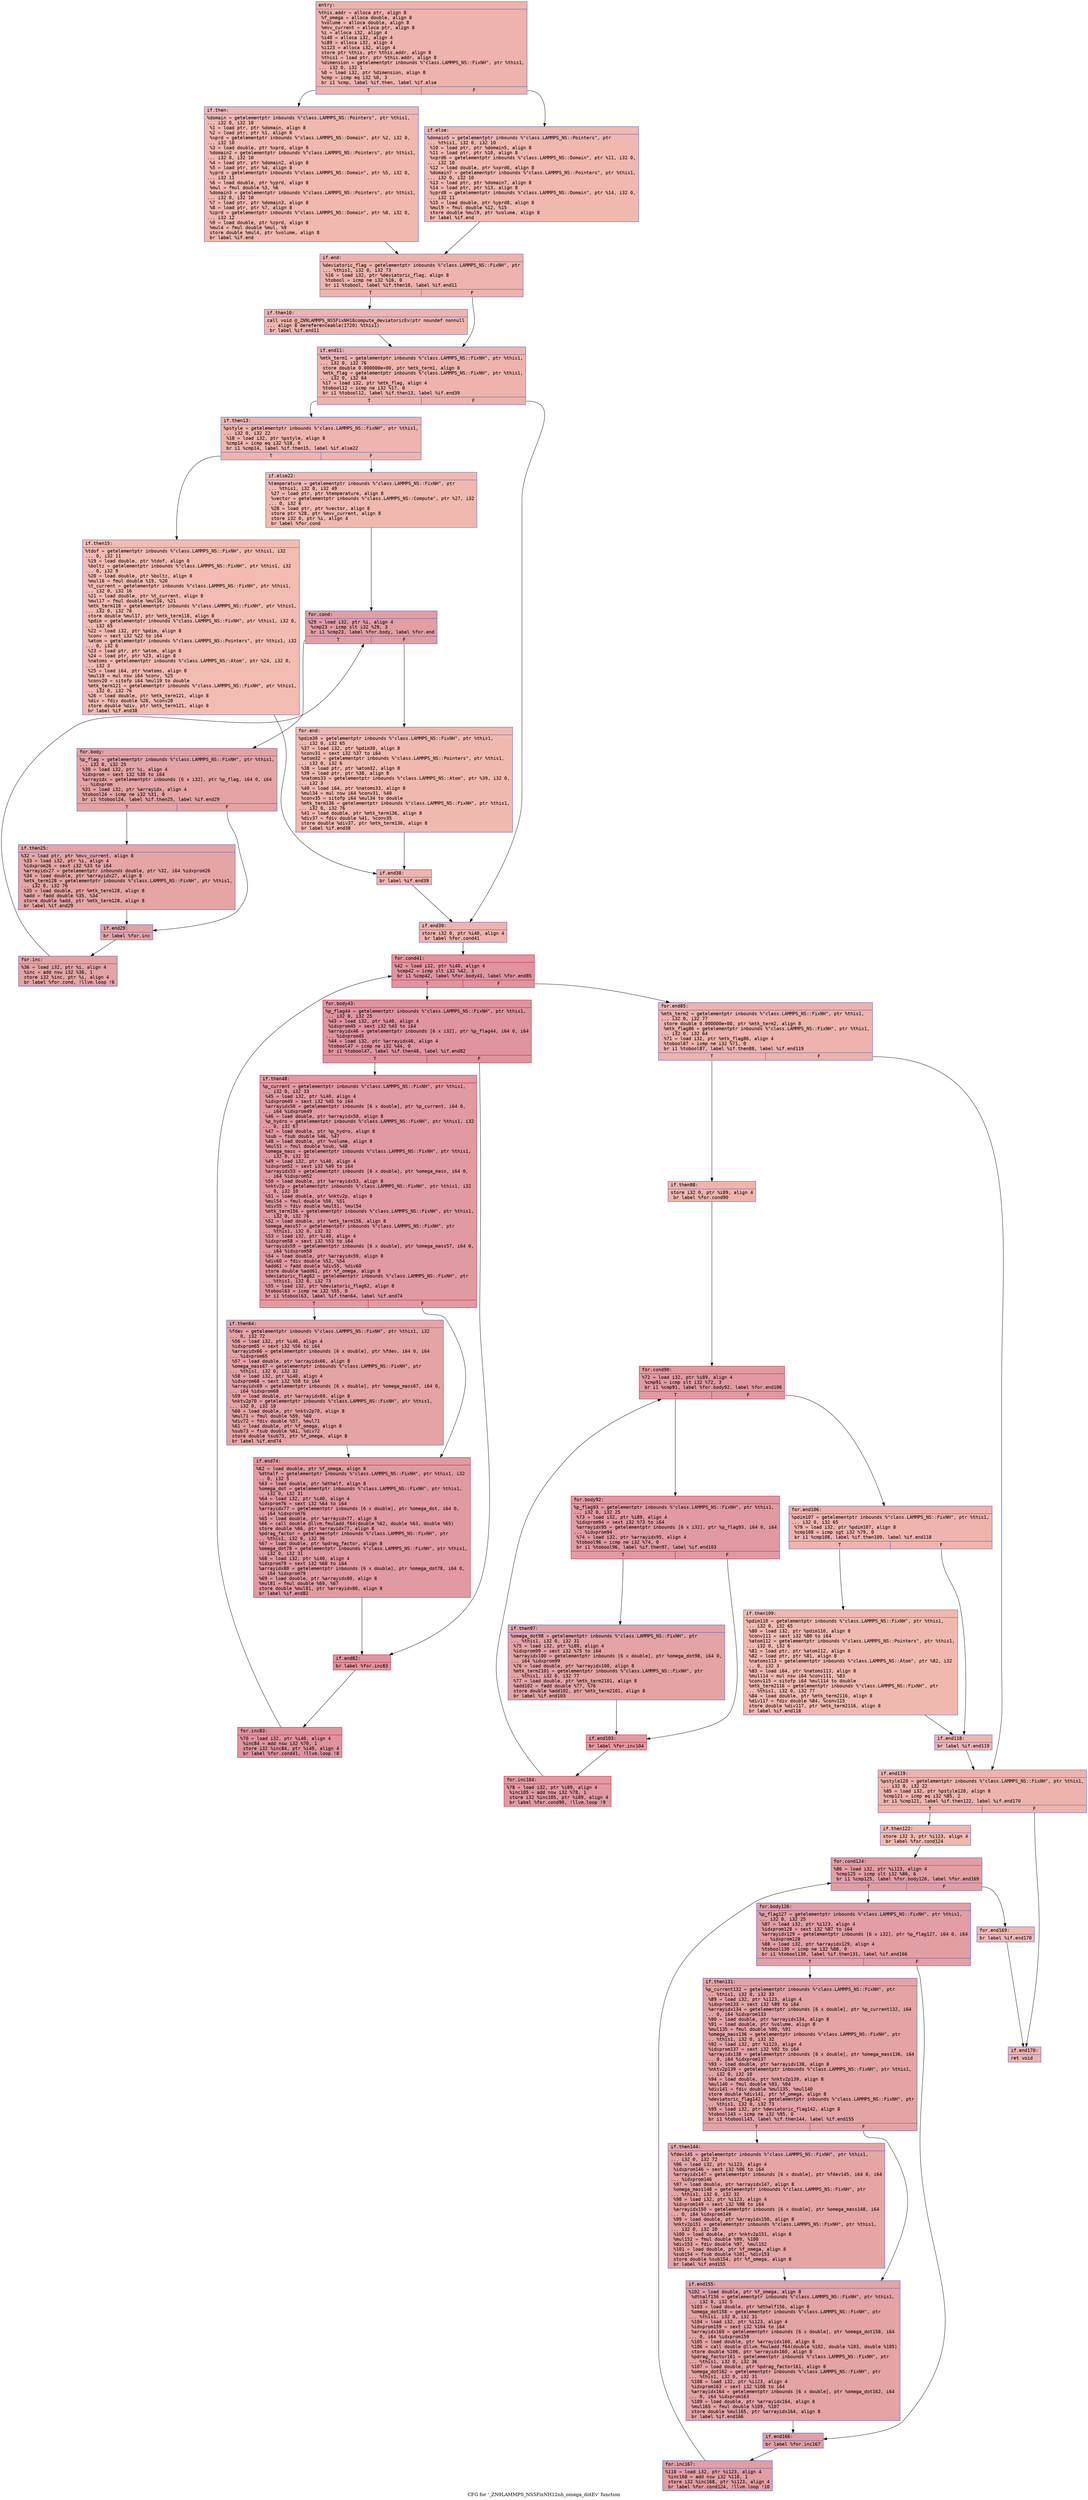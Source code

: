 digraph "CFG for '_ZN9LAMMPS_NS5FixNH12nh_omega_dotEv' function" {
	label="CFG for '_ZN9LAMMPS_NS5FixNH12nh_omega_dotEv' function";

	Node0x55b2c7cfa020 [shape=record,color="#3d50c3ff", style=filled, fillcolor="#d6524470" fontname="Courier",label="{entry:\l|  %this.addr = alloca ptr, align 8\l  %f_omega = alloca double, align 8\l  %volume = alloca double, align 8\l  %mvv_current = alloca ptr, align 8\l  %i = alloca i32, align 4\l  %i40 = alloca i32, align 4\l  %i89 = alloca i32, align 4\l  %i123 = alloca i32, align 4\l  store ptr %this, ptr %this.addr, align 8\l  %this1 = load ptr, ptr %this.addr, align 8\l  %dimension = getelementptr inbounds %\"class.LAMMPS_NS::FixNH\", ptr %this1,\l... i32 0, i32 1\l  %0 = load i32, ptr %dimension, align 8\l  %cmp = icmp eq i32 %0, 3\l  br i1 %cmp, label %if.then, label %if.else\l|{<s0>T|<s1>F}}"];
	Node0x55b2c7cfa020:s0 -> Node0x55b2c7cfa9c0[tooltip="entry -> if.then\nProbability 50.00%" ];
	Node0x55b2c7cfa020:s1 -> Node0x55b2c7cfaa30[tooltip="entry -> if.else\nProbability 50.00%" ];
	Node0x55b2c7cfa9c0 [shape=record,color="#3d50c3ff", style=filled, fillcolor="#dc5d4a70" fontname="Courier",label="{if.then:\l|  %domain = getelementptr inbounds %\"class.LAMMPS_NS::Pointers\", ptr %this1,\l... i32 0, i32 10\l  %1 = load ptr, ptr %domain, align 8\l  %2 = load ptr, ptr %1, align 8\l  %xprd = getelementptr inbounds %\"class.LAMMPS_NS::Domain\", ptr %2, i32 0,\l... i32 10\l  %3 = load double, ptr %xprd, align 8\l  %domain2 = getelementptr inbounds %\"class.LAMMPS_NS::Pointers\", ptr %this1,\l... i32 0, i32 10\l  %4 = load ptr, ptr %domain2, align 8\l  %5 = load ptr, ptr %4, align 8\l  %yprd = getelementptr inbounds %\"class.LAMMPS_NS::Domain\", ptr %5, i32 0,\l... i32 11\l  %6 = load double, ptr %yprd, align 8\l  %mul = fmul double %3, %6\l  %domain3 = getelementptr inbounds %\"class.LAMMPS_NS::Pointers\", ptr %this1,\l... i32 0, i32 10\l  %7 = load ptr, ptr %domain3, align 8\l  %8 = load ptr, ptr %7, align 8\l  %zprd = getelementptr inbounds %\"class.LAMMPS_NS::Domain\", ptr %8, i32 0,\l... i32 12\l  %9 = load double, ptr %zprd, align 8\l  %mul4 = fmul double %mul, %9\l  store double %mul4, ptr %volume, align 8\l  br label %if.end\l}"];
	Node0x55b2c7cfa9c0 -> Node0x55b2c7d03980[tooltip="if.then -> if.end\nProbability 100.00%" ];
	Node0x55b2c7cfaa30 [shape=record,color="#3d50c3ff", style=filled, fillcolor="#dc5d4a70" fontname="Courier",label="{if.else:\l|  %domain5 = getelementptr inbounds %\"class.LAMMPS_NS::Pointers\", ptr\l... %this1, i32 0, i32 10\l  %10 = load ptr, ptr %domain5, align 8\l  %11 = load ptr, ptr %10, align 8\l  %xprd6 = getelementptr inbounds %\"class.LAMMPS_NS::Domain\", ptr %11, i32 0,\l... i32 10\l  %12 = load double, ptr %xprd6, align 8\l  %domain7 = getelementptr inbounds %\"class.LAMMPS_NS::Pointers\", ptr %this1,\l... i32 0, i32 10\l  %13 = load ptr, ptr %domain7, align 8\l  %14 = load ptr, ptr %13, align 8\l  %yprd8 = getelementptr inbounds %\"class.LAMMPS_NS::Domain\", ptr %14, i32 0,\l... i32 11\l  %15 = load double, ptr %yprd8, align 8\l  %mul9 = fmul double %12, %15\l  store double %mul9, ptr %volume, align 8\l  br label %if.end\l}"];
	Node0x55b2c7cfaa30 -> Node0x55b2c7d03980[tooltip="if.else -> if.end\nProbability 100.00%" ];
	Node0x55b2c7d03980 [shape=record,color="#3d50c3ff", style=filled, fillcolor="#d6524470" fontname="Courier",label="{if.end:\l|  %deviatoric_flag = getelementptr inbounds %\"class.LAMMPS_NS::FixNH\", ptr\l... %this1, i32 0, i32 73\l  %16 = load i32, ptr %deviatoric_flag, align 8\l  %tobool = icmp ne i32 %16, 0\l  br i1 %tobool, label %if.then10, label %if.end11\l|{<s0>T|<s1>F}}"];
	Node0x55b2c7d03980:s0 -> Node0x55b2c7d04670[tooltip="if.end -> if.then10\nProbability 62.50%" ];
	Node0x55b2c7d03980:s1 -> Node0x55b2c7d046c0[tooltip="if.end -> if.end11\nProbability 37.50%" ];
	Node0x55b2c7d04670 [shape=record,color="#3d50c3ff", style=filled, fillcolor="#d8564670" fontname="Courier",label="{if.then10:\l|  call void @_ZN9LAMMPS_NS5FixNH18compute_deviatoricEv(ptr noundef nonnull\l... align 8 dereferenceable(1720) %this1)\l  br label %if.end11\l}"];
	Node0x55b2c7d04670 -> Node0x55b2c7d046c0[tooltip="if.then10 -> if.end11\nProbability 100.00%" ];
	Node0x55b2c7d046c0 [shape=record,color="#3d50c3ff", style=filled, fillcolor="#d6524470" fontname="Courier",label="{if.end11:\l|  %mtk_term1 = getelementptr inbounds %\"class.LAMMPS_NS::FixNH\", ptr %this1,\l... i32 0, i32 76\l  store double 0.000000e+00, ptr %mtk_term1, align 8\l  %mtk_flag = getelementptr inbounds %\"class.LAMMPS_NS::FixNH\", ptr %this1,\l... i32 0, i32 64\l  %17 = load i32, ptr %mtk_flag, align 4\l  %tobool12 = icmp ne i32 %17, 0\l  br i1 %tobool12, label %if.then13, label %if.end39\l|{<s0>T|<s1>F}}"];
	Node0x55b2c7d046c0:s0 -> Node0x55b2c7d04e60[tooltip="if.end11 -> if.then13\nProbability 62.50%" ];
	Node0x55b2c7d046c0:s1 -> Node0x55b2c7d04ee0[tooltip="if.end11 -> if.end39\nProbability 37.50%" ];
	Node0x55b2c7d04e60 [shape=record,color="#3d50c3ff", style=filled, fillcolor="#d8564670" fontname="Courier",label="{if.then13:\l|  %pstyle = getelementptr inbounds %\"class.LAMMPS_NS::FixNH\", ptr %this1,\l... i32 0, i32 22\l  %18 = load i32, ptr %pstyle, align 8\l  %cmp14 = icmp eq i32 %18, 0\l  br i1 %cmp14, label %if.then15, label %if.else22\l|{<s0>T|<s1>F}}"];
	Node0x55b2c7d04e60:s0 -> Node0x55b2c7d05200[tooltip="if.then13 -> if.then15\nProbability 37.50%" ];
	Node0x55b2c7d04e60:s1 -> Node0x55b2c7d05280[tooltip="if.then13 -> if.else22\nProbability 62.50%" ];
	Node0x55b2c7d05200 [shape=record,color="#3d50c3ff", style=filled, fillcolor="#e1675170" fontname="Courier",label="{if.then15:\l|  %tdof = getelementptr inbounds %\"class.LAMMPS_NS::FixNH\", ptr %this1, i32\l... 0, i32 11\l  %19 = load double, ptr %tdof, align 8\l  %boltz = getelementptr inbounds %\"class.LAMMPS_NS::FixNH\", ptr %this1, i32\l... 0, i32 9\l  %20 = load double, ptr %boltz, align 8\l  %mul16 = fmul double %19, %20\l  %t_current = getelementptr inbounds %\"class.LAMMPS_NS::FixNH\", ptr %this1,\l... i32 0, i32 16\l  %21 = load double, ptr %t_current, align 8\l  %mul17 = fmul double %mul16, %21\l  %mtk_term118 = getelementptr inbounds %\"class.LAMMPS_NS::FixNH\", ptr %this1,\l... i32 0, i32 76\l  store double %mul17, ptr %mtk_term118, align 8\l  %pdim = getelementptr inbounds %\"class.LAMMPS_NS::FixNH\", ptr %this1, i32 0,\l... i32 65\l  %22 = load i32, ptr %pdim, align 8\l  %conv = sext i32 %22 to i64\l  %atom = getelementptr inbounds %\"class.LAMMPS_NS::Pointers\", ptr %this1, i32\l... 0, i32 6\l  %23 = load ptr, ptr %atom, align 8\l  %24 = load ptr, ptr %23, align 8\l  %natoms = getelementptr inbounds %\"class.LAMMPS_NS::Atom\", ptr %24, i32 0,\l... i32 3\l  %25 = load i64, ptr %natoms, align 8\l  %mul19 = mul nsw i64 %conv, %25\l  %conv20 = sitofp i64 %mul19 to double\l  %mtk_term121 = getelementptr inbounds %\"class.LAMMPS_NS::FixNH\", ptr %this1,\l... i32 0, i32 76\l  %26 = load double, ptr %mtk_term121, align 8\l  %div = fdiv double %26, %conv20\l  store double %div, ptr %mtk_term121, align 8\l  br label %if.end38\l}"];
	Node0x55b2c7d05200 -> Node0x55b2c7d06710[tooltip="if.then15 -> if.end38\nProbability 100.00%" ];
	Node0x55b2c7d05280 [shape=record,color="#3d50c3ff", style=filled, fillcolor="#de614d70" fontname="Courier",label="{if.else22:\l|  %temperature = getelementptr inbounds %\"class.LAMMPS_NS::FixNH\", ptr\l... %this1, i32 0, i32 49\l  %27 = load ptr, ptr %temperature, align 8\l  %vector = getelementptr inbounds %\"class.LAMMPS_NS::Compute\", ptr %27, i32\l... 0, i32 6\l  %28 = load ptr, ptr %vector, align 8\l  store ptr %28, ptr %mvv_current, align 8\l  store i32 0, ptr %i, align 4\l  br label %for.cond\l}"];
	Node0x55b2c7d05280 -> Node0x55b2c7d06c10[tooltip="if.else22 -> for.cond\nProbability 100.00%" ];
	Node0x55b2c7d06c10 [shape=record,color="#3d50c3ff", style=filled, fillcolor="#be242e70" fontname="Courier",label="{for.cond:\l|  %29 = load i32, ptr %i, align 4\l  %cmp23 = icmp slt i32 %29, 3\l  br i1 %cmp23, label %for.body, label %for.end\l|{<s0>T|<s1>F}}"];
	Node0x55b2c7d06c10:s0 -> Node0x55b2c7d06e30[tooltip="for.cond -> for.body\nProbability 96.88%" ];
	Node0x55b2c7d06c10:s1 -> Node0x55b2c7d06eb0[tooltip="for.cond -> for.end\nProbability 3.12%" ];
	Node0x55b2c7d06e30 [shape=record,color="#3d50c3ff", style=filled, fillcolor="#c32e3170" fontname="Courier",label="{for.body:\l|  %p_flag = getelementptr inbounds %\"class.LAMMPS_NS::FixNH\", ptr %this1,\l... i32 0, i32 25\l  %30 = load i32, ptr %i, align 4\l  %idxprom = sext i32 %30 to i64\l  %arrayidx = getelementptr inbounds [6 x i32], ptr %p_flag, i64 0, i64\l... %idxprom\l  %31 = load i32, ptr %arrayidx, align 4\l  %tobool24 = icmp ne i32 %31, 0\l  br i1 %tobool24, label %if.then25, label %if.end29\l|{<s0>T|<s1>F}}"];
	Node0x55b2c7d06e30:s0 -> Node0x55b2c7d073f0[tooltip="for.body -> if.then25\nProbability 62.50%" ];
	Node0x55b2c7d06e30:s1 -> Node0x55b2c7d07470[tooltip="for.body -> if.end29\nProbability 37.50%" ];
	Node0x55b2c7d073f0 [shape=record,color="#3d50c3ff", style=filled, fillcolor="#c5333470" fontname="Courier",label="{if.then25:\l|  %32 = load ptr, ptr %mvv_current, align 8\l  %33 = load i32, ptr %i, align 4\l  %idxprom26 = sext i32 %33 to i64\l  %arrayidx27 = getelementptr inbounds double, ptr %32, i64 %idxprom26\l  %34 = load double, ptr %arrayidx27, align 8\l  %mtk_term128 = getelementptr inbounds %\"class.LAMMPS_NS::FixNH\", ptr %this1,\l... i32 0, i32 76\l  %35 = load double, ptr %mtk_term128, align 8\l  %add = fadd double %35, %34\l  store double %add, ptr %mtk_term128, align 8\l  br label %if.end29\l}"];
	Node0x55b2c7d073f0 -> Node0x55b2c7d07470[tooltip="if.then25 -> if.end29\nProbability 100.00%" ];
	Node0x55b2c7d07470 [shape=record,color="#3d50c3ff", style=filled, fillcolor="#c32e3170" fontname="Courier",label="{if.end29:\l|  br label %for.inc\l}"];
	Node0x55b2c7d07470 -> Node0x55b2c7d07bc0[tooltip="if.end29 -> for.inc\nProbability 100.00%" ];
	Node0x55b2c7d07bc0 [shape=record,color="#3d50c3ff", style=filled, fillcolor="#c32e3170" fontname="Courier",label="{for.inc:\l|  %36 = load i32, ptr %i, align 4\l  %inc = add nsw i32 %36, 1\l  store i32 %inc, ptr %i, align 4\l  br label %for.cond, !llvm.loop !6\l}"];
	Node0x55b2c7d07bc0 -> Node0x55b2c7d06c10[tooltip="for.inc -> for.cond\nProbability 100.00%" ];
	Node0x55b2c7d06eb0 [shape=record,color="#3d50c3ff", style=filled, fillcolor="#de614d70" fontname="Courier",label="{for.end:\l|  %pdim30 = getelementptr inbounds %\"class.LAMMPS_NS::FixNH\", ptr %this1,\l... i32 0, i32 65\l  %37 = load i32, ptr %pdim30, align 8\l  %conv31 = sext i32 %37 to i64\l  %atom32 = getelementptr inbounds %\"class.LAMMPS_NS::Pointers\", ptr %this1,\l... i32 0, i32 6\l  %38 = load ptr, ptr %atom32, align 8\l  %39 = load ptr, ptr %38, align 8\l  %natoms33 = getelementptr inbounds %\"class.LAMMPS_NS::Atom\", ptr %39, i32 0,\l... i32 3\l  %40 = load i64, ptr %natoms33, align 8\l  %mul34 = mul nsw i64 %conv31, %40\l  %conv35 = sitofp i64 %mul34 to double\l  %mtk_term136 = getelementptr inbounds %\"class.LAMMPS_NS::FixNH\", ptr %this1,\l... i32 0, i32 76\l  %41 = load double, ptr %mtk_term136, align 8\l  %div37 = fdiv double %41, %conv35\l  store double %div37, ptr %mtk_term136, align 8\l  br label %if.end38\l}"];
	Node0x55b2c7d06eb0 -> Node0x55b2c7d06710[tooltip="for.end -> if.end38\nProbability 100.00%" ];
	Node0x55b2c7d06710 [shape=record,color="#3d50c3ff", style=filled, fillcolor="#d8564670" fontname="Courier",label="{if.end38:\l|  br label %if.end39\l}"];
	Node0x55b2c7d06710 -> Node0x55b2c7d04ee0[tooltip="if.end38 -> if.end39\nProbability 100.00%" ];
	Node0x55b2c7d04ee0 [shape=record,color="#3d50c3ff", style=filled, fillcolor="#d6524470" fontname="Courier",label="{if.end39:\l|  store i32 0, ptr %i40, align 4\l  br label %for.cond41\l}"];
	Node0x55b2c7d04ee0 -> Node0x55b2c7d08ab0[tooltip="if.end39 -> for.cond41\nProbability 100.00%" ];
	Node0x55b2c7d08ab0 [shape=record,color="#b70d28ff", style=filled, fillcolor="#b70d2870" fontname="Courier",label="{for.cond41:\l|  %42 = load i32, ptr %i40, align 4\l  %cmp42 = icmp slt i32 %42, 3\l  br i1 %cmp42, label %for.body43, label %for.end85\l|{<s0>T|<s1>F}}"];
	Node0x55b2c7d08ab0:s0 -> Node0x55b2c7d08cd0[tooltip="for.cond41 -> for.body43\nProbability 96.88%" ];
	Node0x55b2c7d08ab0:s1 -> Node0x55b2c7d08d50[tooltip="for.cond41 -> for.end85\nProbability 3.12%" ];
	Node0x55b2c7d08cd0 [shape=record,color="#b70d28ff", style=filled, fillcolor="#b70d2870" fontname="Courier",label="{for.body43:\l|  %p_flag44 = getelementptr inbounds %\"class.LAMMPS_NS::FixNH\", ptr %this1,\l... i32 0, i32 25\l  %43 = load i32, ptr %i40, align 4\l  %idxprom45 = sext i32 %43 to i64\l  %arrayidx46 = getelementptr inbounds [6 x i32], ptr %p_flag44, i64 0, i64\l... %idxprom45\l  %44 = load i32, ptr %arrayidx46, align 4\l  %tobool47 = icmp ne i32 %44, 0\l  br i1 %tobool47, label %if.then48, label %if.end82\l|{<s0>T|<s1>F}}"];
	Node0x55b2c7d08cd0:s0 -> Node0x55b2c7d092c0[tooltip="for.body43 -> if.then48\nProbability 62.50%" ];
	Node0x55b2c7d08cd0:s1 -> Node0x55b2c7d09340[tooltip="for.body43 -> if.end82\nProbability 37.50%" ];
	Node0x55b2c7d092c0 [shape=record,color="#b70d28ff", style=filled, fillcolor="#bb1b2c70" fontname="Courier",label="{if.then48:\l|  %p_current = getelementptr inbounds %\"class.LAMMPS_NS::FixNH\", ptr %this1,\l... i32 0, i32 33\l  %45 = load i32, ptr %i40, align 4\l  %idxprom49 = sext i32 %45 to i64\l  %arrayidx50 = getelementptr inbounds [6 x double], ptr %p_current, i64 0,\l... i64 %idxprom49\l  %46 = load double, ptr %arrayidx50, align 8\l  %p_hydro = getelementptr inbounds %\"class.LAMMPS_NS::FixNH\", ptr %this1, i32\l... 0, i32 67\l  %47 = load double, ptr %p_hydro, align 8\l  %sub = fsub double %46, %47\l  %48 = load double, ptr %volume, align 8\l  %mul51 = fmul double %sub, %48\l  %omega_mass = getelementptr inbounds %\"class.LAMMPS_NS::FixNH\", ptr %this1,\l... i32 0, i32 32\l  %49 = load i32, ptr %i40, align 4\l  %idxprom52 = sext i32 %49 to i64\l  %arrayidx53 = getelementptr inbounds [6 x double], ptr %omega_mass, i64 0,\l... i64 %idxprom52\l  %50 = load double, ptr %arrayidx53, align 8\l  %nktv2p = getelementptr inbounds %\"class.LAMMPS_NS::FixNH\", ptr %this1, i32\l... 0, i32 10\l  %51 = load double, ptr %nktv2p, align 8\l  %mul54 = fmul double %50, %51\l  %div55 = fdiv double %mul51, %mul54\l  %mtk_term156 = getelementptr inbounds %\"class.LAMMPS_NS::FixNH\", ptr %this1,\l... i32 0, i32 76\l  %52 = load double, ptr %mtk_term156, align 8\l  %omega_mass57 = getelementptr inbounds %\"class.LAMMPS_NS::FixNH\", ptr\l... %this1, i32 0, i32 32\l  %53 = load i32, ptr %i40, align 4\l  %idxprom58 = sext i32 %53 to i64\l  %arrayidx59 = getelementptr inbounds [6 x double], ptr %omega_mass57, i64 0,\l... i64 %idxprom58\l  %54 = load double, ptr %arrayidx59, align 8\l  %div60 = fdiv double %52, %54\l  %add61 = fadd double %div55, %div60\l  store double %add61, ptr %f_omega, align 8\l  %deviatoric_flag62 = getelementptr inbounds %\"class.LAMMPS_NS::FixNH\", ptr\l... %this1, i32 0, i32 73\l  %55 = load i32, ptr %deviatoric_flag62, align 8\l  %tobool63 = icmp ne i32 %55, 0\l  br i1 %tobool63, label %if.then64, label %if.end74\l|{<s0>T|<s1>F}}"];
	Node0x55b2c7d092c0:s0 -> Node0x55b2c7d0b900[tooltip="if.then48 -> if.then64\nProbability 62.50%" ];
	Node0x55b2c7d092c0:s1 -> Node0x55b2c7d0b950[tooltip="if.then48 -> if.end74\nProbability 37.50%" ];
	Node0x55b2c7d0b900 [shape=record,color="#3d50c3ff", style=filled, fillcolor="#c32e3170" fontname="Courier",label="{if.then64:\l|  %fdev = getelementptr inbounds %\"class.LAMMPS_NS::FixNH\", ptr %this1, i32\l... 0, i32 72\l  %56 = load i32, ptr %i40, align 4\l  %idxprom65 = sext i32 %56 to i64\l  %arrayidx66 = getelementptr inbounds [6 x double], ptr %fdev, i64 0, i64\l... %idxprom65\l  %57 = load double, ptr %arrayidx66, align 8\l  %omega_mass67 = getelementptr inbounds %\"class.LAMMPS_NS::FixNH\", ptr\l... %this1, i32 0, i32 32\l  %58 = load i32, ptr %i40, align 4\l  %idxprom68 = sext i32 %58 to i64\l  %arrayidx69 = getelementptr inbounds [6 x double], ptr %omega_mass67, i64 0,\l... i64 %idxprom68\l  %59 = load double, ptr %arrayidx69, align 8\l  %nktv2p70 = getelementptr inbounds %\"class.LAMMPS_NS::FixNH\", ptr %this1,\l... i32 0, i32 10\l  %60 = load double, ptr %nktv2p70, align 8\l  %mul71 = fmul double %59, %60\l  %div72 = fdiv double %57, %mul71\l  %61 = load double, ptr %f_omega, align 8\l  %sub73 = fsub double %61, %div72\l  store double %sub73, ptr %f_omega, align 8\l  br label %if.end74\l}"];
	Node0x55b2c7d0b900 -> Node0x55b2c7d0b950[tooltip="if.then64 -> if.end74\nProbability 100.00%" ];
	Node0x55b2c7d0b950 [shape=record,color="#b70d28ff", style=filled, fillcolor="#bb1b2c70" fontname="Courier",label="{if.end74:\l|  %62 = load double, ptr %f_omega, align 8\l  %dthalf = getelementptr inbounds %\"class.LAMMPS_NS::FixNH\", ptr %this1, i32\l... 0, i32 5\l  %63 = load double, ptr %dthalf, align 8\l  %omega_dot = getelementptr inbounds %\"class.LAMMPS_NS::FixNH\", ptr %this1,\l... i32 0, i32 31\l  %64 = load i32, ptr %i40, align 4\l  %idxprom76 = sext i32 %64 to i64\l  %arrayidx77 = getelementptr inbounds [6 x double], ptr %omega_dot, i64 0,\l... i64 %idxprom76\l  %65 = load double, ptr %arrayidx77, align 8\l  %66 = call double @llvm.fmuladd.f64(double %62, double %63, double %65)\l  store double %66, ptr %arrayidx77, align 8\l  %pdrag_factor = getelementptr inbounds %\"class.LAMMPS_NS::FixNH\", ptr\l... %this1, i32 0, i32 36\l  %67 = load double, ptr %pdrag_factor, align 8\l  %omega_dot78 = getelementptr inbounds %\"class.LAMMPS_NS::FixNH\", ptr %this1,\l... i32 0, i32 31\l  %68 = load i32, ptr %i40, align 4\l  %idxprom79 = sext i32 %68 to i64\l  %arrayidx80 = getelementptr inbounds [6 x double], ptr %omega_dot78, i64 0,\l... i64 %idxprom79\l  %69 = load double, ptr %arrayidx80, align 8\l  %mul81 = fmul double %69, %67\l  store double %mul81, ptr %arrayidx80, align 8\l  br label %if.end82\l}"];
	Node0x55b2c7d0b950 -> Node0x55b2c7d09340[tooltip="if.end74 -> if.end82\nProbability 100.00%" ];
	Node0x55b2c7d09340 [shape=record,color="#b70d28ff", style=filled, fillcolor="#b70d2870" fontname="Courier",label="{if.end82:\l|  br label %for.inc83\l}"];
	Node0x55b2c7d09340 -> Node0x55b2c7d0d3a0[tooltip="if.end82 -> for.inc83\nProbability 100.00%" ];
	Node0x55b2c7d0d3a0 [shape=record,color="#b70d28ff", style=filled, fillcolor="#b70d2870" fontname="Courier",label="{for.inc83:\l|  %70 = load i32, ptr %i40, align 4\l  %inc84 = add nsw i32 %70, 1\l  store i32 %inc84, ptr %i40, align 4\l  br label %for.cond41, !llvm.loop !8\l}"];
	Node0x55b2c7d0d3a0 -> Node0x55b2c7d08ab0[tooltip="for.inc83 -> for.cond41\nProbability 100.00%" ];
	Node0x55b2c7d08d50 [shape=record,color="#3d50c3ff", style=filled, fillcolor="#d6524470" fontname="Courier",label="{for.end85:\l|  %mtk_term2 = getelementptr inbounds %\"class.LAMMPS_NS::FixNH\", ptr %this1,\l... i32 0, i32 77\l  store double 0.000000e+00, ptr %mtk_term2, align 8\l  %mtk_flag86 = getelementptr inbounds %\"class.LAMMPS_NS::FixNH\", ptr %this1,\l... i32 0, i32 64\l  %71 = load i32, ptr %mtk_flag86, align 4\l  %tobool87 = icmp ne i32 %71, 0\l  br i1 %tobool87, label %if.then88, label %if.end119\l|{<s0>T|<s1>F}}"];
	Node0x55b2c7d08d50:s0 -> Node0x55b2c7d0dbf0[tooltip="for.end85 -> if.then88\nProbability 62.50%" ];
	Node0x55b2c7d08d50:s1 -> Node0x55b2c7d0dc70[tooltip="for.end85 -> if.end119\nProbability 37.50%" ];
	Node0x55b2c7d0dbf0 [shape=record,color="#3d50c3ff", style=filled, fillcolor="#d8564670" fontname="Courier",label="{if.then88:\l|  store i32 0, ptr %i89, align 4\l  br label %for.cond90\l}"];
	Node0x55b2c7d0dbf0 -> Node0x55b2c7d0de40[tooltip="if.then88 -> for.cond90\nProbability 100.00%" ];
	Node0x55b2c7d0de40 [shape=record,color="#b70d28ff", style=filled, fillcolor="#bb1b2c70" fontname="Courier",label="{for.cond90:\l|  %72 = load i32, ptr %i89, align 4\l  %cmp91 = icmp slt i32 %72, 3\l  br i1 %cmp91, label %for.body92, label %for.end106\l|{<s0>T|<s1>F}}"];
	Node0x55b2c7d0de40:s0 -> Node0x55b2c7d0e060[tooltip="for.cond90 -> for.body92\nProbability 96.88%" ];
	Node0x55b2c7d0de40:s1 -> Node0x55b2c7d0e0e0[tooltip="for.cond90 -> for.end106\nProbability 3.12%" ];
	Node0x55b2c7d0e060 [shape=record,color="#b70d28ff", style=filled, fillcolor="#bb1b2c70" fontname="Courier",label="{for.body92:\l|  %p_flag93 = getelementptr inbounds %\"class.LAMMPS_NS::FixNH\", ptr %this1,\l... i32 0, i32 25\l  %73 = load i32, ptr %i89, align 4\l  %idxprom94 = sext i32 %73 to i64\l  %arrayidx95 = getelementptr inbounds [6 x i32], ptr %p_flag93, i64 0, i64\l... %idxprom94\l  %74 = load i32, ptr %arrayidx95, align 4\l  %tobool96 = icmp ne i32 %74, 0\l  br i1 %tobool96, label %if.then97, label %if.end103\l|{<s0>T|<s1>F}}"];
	Node0x55b2c7d0e060:s0 -> Node0x55b2c7d0e650[tooltip="for.body92 -> if.then97\nProbability 62.50%" ];
	Node0x55b2c7d0e060:s1 -> Node0x55b2c7d0e6d0[tooltip="for.body92 -> if.end103\nProbability 37.50%" ];
	Node0x55b2c7d0e650 [shape=record,color="#3d50c3ff", style=filled, fillcolor="#c32e3170" fontname="Courier",label="{if.then97:\l|  %omega_dot98 = getelementptr inbounds %\"class.LAMMPS_NS::FixNH\", ptr\l... %this1, i32 0, i32 31\l  %75 = load i32, ptr %i89, align 4\l  %idxprom99 = sext i32 %75 to i64\l  %arrayidx100 = getelementptr inbounds [6 x double], ptr %omega_dot98, i64 0,\l... i64 %idxprom99\l  %76 = load double, ptr %arrayidx100, align 8\l  %mtk_term2101 = getelementptr inbounds %\"class.LAMMPS_NS::FixNH\", ptr\l... %this1, i32 0, i32 77\l  %77 = load double, ptr %mtk_term2101, align 8\l  %add102 = fadd double %77, %76\l  store double %add102, ptr %mtk_term2101, align 8\l  br label %if.end103\l}"];
	Node0x55b2c7d0e650 -> Node0x55b2c7d0e6d0[tooltip="if.then97 -> if.end103\nProbability 100.00%" ];
	Node0x55b2c7d0e6d0 [shape=record,color="#b70d28ff", style=filled, fillcolor="#bb1b2c70" fontname="Courier",label="{if.end103:\l|  br label %for.inc104\l}"];
	Node0x55b2c7d0e6d0 -> Node0x55b2c7d0eeb0[tooltip="if.end103 -> for.inc104\nProbability 100.00%" ];
	Node0x55b2c7d0eeb0 [shape=record,color="#b70d28ff", style=filled, fillcolor="#bb1b2c70" fontname="Courier",label="{for.inc104:\l|  %78 = load i32, ptr %i89, align 4\l  %inc105 = add nsw i32 %78, 1\l  store i32 %inc105, ptr %i89, align 4\l  br label %for.cond90, !llvm.loop !9\l}"];
	Node0x55b2c7d0eeb0 -> Node0x55b2c7d0de40[tooltip="for.inc104 -> for.cond90\nProbability 100.00%" ];
	Node0x55b2c7d0e0e0 [shape=record,color="#3d50c3ff", style=filled, fillcolor="#d8564670" fontname="Courier",label="{for.end106:\l|  %pdim107 = getelementptr inbounds %\"class.LAMMPS_NS::FixNH\", ptr %this1,\l... i32 0, i32 65\l  %79 = load i32, ptr %pdim107, align 8\l  %cmp108 = icmp sgt i32 %79, 0\l  br i1 %cmp108, label %if.then109, label %if.end118\l|{<s0>T|<s1>F}}"];
	Node0x55b2c7d0e0e0:s0 -> Node0x55b2c7d0f540[tooltip="for.end106 -> if.then109\nProbability 62.50%" ];
	Node0x55b2c7d0e0e0:s1 -> Node0x55b2c7d0f5c0[tooltip="for.end106 -> if.end118\nProbability 37.50%" ];
	Node0x55b2c7d0f540 [shape=record,color="#3d50c3ff", style=filled, fillcolor="#de614d70" fontname="Courier",label="{if.then109:\l|  %pdim110 = getelementptr inbounds %\"class.LAMMPS_NS::FixNH\", ptr %this1,\l... i32 0, i32 65\l  %80 = load i32, ptr %pdim110, align 8\l  %conv111 = sext i32 %80 to i64\l  %atom112 = getelementptr inbounds %\"class.LAMMPS_NS::Pointers\", ptr %this1,\l... i32 0, i32 6\l  %81 = load ptr, ptr %atom112, align 8\l  %82 = load ptr, ptr %81, align 8\l  %natoms113 = getelementptr inbounds %\"class.LAMMPS_NS::Atom\", ptr %82, i32\l... 0, i32 3\l  %83 = load i64, ptr %natoms113, align 8\l  %mul114 = mul nsw i64 %conv111, %83\l  %conv115 = sitofp i64 %mul114 to double\l  %mtk_term2116 = getelementptr inbounds %\"class.LAMMPS_NS::FixNH\", ptr\l... %this1, i32 0, i32 77\l  %84 = load double, ptr %mtk_term2116, align 8\l  %div117 = fdiv double %84, %conv115\l  store double %div117, ptr %mtk_term2116, align 8\l  br label %if.end118\l}"];
	Node0x55b2c7d0f540 -> Node0x55b2c7d0f5c0[tooltip="if.then109 -> if.end118\nProbability 100.00%" ];
	Node0x55b2c7d0f5c0 [shape=record,color="#3d50c3ff", style=filled, fillcolor="#d8564670" fontname="Courier",label="{if.end118:\l|  br label %if.end119\l}"];
	Node0x55b2c7d0f5c0 -> Node0x55b2c7d0dc70[tooltip="if.end118 -> if.end119\nProbability 100.00%" ];
	Node0x55b2c7d0dc70 [shape=record,color="#3d50c3ff", style=filled, fillcolor="#d6524470" fontname="Courier",label="{if.end119:\l|  %pstyle120 = getelementptr inbounds %\"class.LAMMPS_NS::FixNH\", ptr %this1,\l... i32 0, i32 22\l  %85 = load i32, ptr %pstyle120, align 8\l  %cmp121 = icmp eq i32 %85, 2\l  br i1 %cmp121, label %if.then122, label %if.end170\l|{<s0>T|<s1>F}}"];
	Node0x55b2c7d0dc70:s0 -> Node0x55b2c7d10330[tooltip="if.end119 -> if.then122\nProbability 50.00%" ];
	Node0x55b2c7d0dc70:s1 -> Node0x55b2c7d103b0[tooltip="if.end119 -> if.end170\nProbability 50.00%" ];
	Node0x55b2c7d10330 [shape=record,color="#3d50c3ff", style=filled, fillcolor="#dc5d4a70" fontname="Courier",label="{if.then122:\l|  store i32 3, ptr %i123, align 4\l  br label %for.cond124\l}"];
	Node0x55b2c7d10330 -> Node0x55b2c7d10580[tooltip="if.then122 -> for.cond124\nProbability 100.00%" ];
	Node0x55b2c7d10580 [shape=record,color="#3d50c3ff", style=filled, fillcolor="#be242e70" fontname="Courier",label="{for.cond124:\l|  %86 = load i32, ptr %i123, align 4\l  %cmp125 = icmp slt i32 %86, 6\l  br i1 %cmp125, label %for.body126, label %for.end169\l|{<s0>T|<s1>F}}"];
	Node0x55b2c7d10580:s0 -> Node0x55b2c7d107a0[tooltip="for.cond124 -> for.body126\nProbability 96.88%" ];
	Node0x55b2c7d10580:s1 -> Node0x55b2c7d10820[tooltip="for.cond124 -> for.end169\nProbability 3.12%" ];
	Node0x55b2c7d107a0 [shape=record,color="#3d50c3ff", style=filled, fillcolor="#be242e70" fontname="Courier",label="{for.body126:\l|  %p_flag127 = getelementptr inbounds %\"class.LAMMPS_NS::FixNH\", ptr %this1,\l... i32 0, i32 25\l  %87 = load i32, ptr %i123, align 4\l  %idxprom128 = sext i32 %87 to i64\l  %arrayidx129 = getelementptr inbounds [6 x i32], ptr %p_flag127, i64 0, i64\l... %idxprom128\l  %88 = load i32, ptr %arrayidx129, align 4\l  %tobool130 = icmp ne i32 %88, 0\l  br i1 %tobool130, label %if.then131, label %if.end166\l|{<s0>T|<s1>F}}"];
	Node0x55b2c7d107a0:s0 -> Node0x55b2c7d10d90[tooltip="for.body126 -> if.then131\nProbability 62.50%" ];
	Node0x55b2c7d107a0:s1 -> Node0x55b2c7d10e10[tooltip="for.body126 -> if.end166\nProbability 37.50%" ];
	Node0x55b2c7d10d90 [shape=record,color="#3d50c3ff", style=filled, fillcolor="#c32e3170" fontname="Courier",label="{if.then131:\l|  %p_current132 = getelementptr inbounds %\"class.LAMMPS_NS::FixNH\", ptr\l... %this1, i32 0, i32 33\l  %89 = load i32, ptr %i123, align 4\l  %idxprom133 = sext i32 %89 to i64\l  %arrayidx134 = getelementptr inbounds [6 x double], ptr %p_current132, i64\l... 0, i64 %idxprom133\l  %90 = load double, ptr %arrayidx134, align 8\l  %91 = load double, ptr %volume, align 8\l  %mul135 = fmul double %90, %91\l  %omega_mass136 = getelementptr inbounds %\"class.LAMMPS_NS::FixNH\", ptr\l... %this1, i32 0, i32 32\l  %92 = load i32, ptr %i123, align 4\l  %idxprom137 = sext i32 %92 to i64\l  %arrayidx138 = getelementptr inbounds [6 x double], ptr %omega_mass136, i64\l... 0, i64 %idxprom137\l  %93 = load double, ptr %arrayidx138, align 8\l  %nktv2p139 = getelementptr inbounds %\"class.LAMMPS_NS::FixNH\", ptr %this1,\l... i32 0, i32 10\l  %94 = load double, ptr %nktv2p139, align 8\l  %mul140 = fmul double %93, %94\l  %div141 = fdiv double %mul135, %mul140\l  store double %div141, ptr %f_omega, align 8\l  %deviatoric_flag142 = getelementptr inbounds %\"class.LAMMPS_NS::FixNH\", ptr\l... %this1, i32 0, i32 73\l  %95 = load i32, ptr %deviatoric_flag142, align 8\l  %tobool143 = icmp ne i32 %95, 0\l  br i1 %tobool143, label %if.then144, label %if.end155\l|{<s0>T|<s1>F}}"];
	Node0x55b2c7d10d90:s0 -> Node0x55b2c7d09cb0[tooltip="if.then131 -> if.then144\nProbability 62.50%" ];
	Node0x55b2c7d10d90:s1 -> Node0x55b2c7d09d00[tooltip="if.then131 -> if.end155\nProbability 37.50%" ];
	Node0x55b2c7d09cb0 [shape=record,color="#3d50c3ff", style=filled, fillcolor="#c5333470" fontname="Courier",label="{if.then144:\l|  %fdev145 = getelementptr inbounds %\"class.LAMMPS_NS::FixNH\", ptr %this1,\l... i32 0, i32 72\l  %96 = load i32, ptr %i123, align 4\l  %idxprom146 = sext i32 %96 to i64\l  %arrayidx147 = getelementptr inbounds [6 x double], ptr %fdev145, i64 0, i64\l... %idxprom146\l  %97 = load double, ptr %arrayidx147, align 8\l  %omega_mass148 = getelementptr inbounds %\"class.LAMMPS_NS::FixNH\", ptr\l... %this1, i32 0, i32 32\l  %98 = load i32, ptr %i123, align 4\l  %idxprom149 = sext i32 %98 to i64\l  %arrayidx150 = getelementptr inbounds [6 x double], ptr %omega_mass148, i64\l... 0, i64 %idxprom149\l  %99 = load double, ptr %arrayidx150, align 8\l  %nktv2p151 = getelementptr inbounds %\"class.LAMMPS_NS::FixNH\", ptr %this1,\l... i32 0, i32 10\l  %100 = load double, ptr %nktv2p151, align 8\l  %mul152 = fmul double %99, %100\l  %div153 = fdiv double %97, %mul152\l  %101 = load double, ptr %f_omega, align 8\l  %sub154 = fsub double %101, %div153\l  store double %sub154, ptr %f_omega, align 8\l  br label %if.end155\l}"];
	Node0x55b2c7d09cb0 -> Node0x55b2c7d09d00[tooltip="if.then144 -> if.end155\nProbability 100.00%" ];
	Node0x55b2c7d09d00 [shape=record,color="#3d50c3ff", style=filled, fillcolor="#c32e3170" fontname="Courier",label="{if.end155:\l|  %102 = load double, ptr %f_omega, align 8\l  %dthalf156 = getelementptr inbounds %\"class.LAMMPS_NS::FixNH\", ptr %this1,\l... i32 0, i32 5\l  %103 = load double, ptr %dthalf156, align 8\l  %omega_dot158 = getelementptr inbounds %\"class.LAMMPS_NS::FixNH\", ptr\l... %this1, i32 0, i32 31\l  %104 = load i32, ptr %i123, align 4\l  %idxprom159 = sext i32 %104 to i64\l  %arrayidx160 = getelementptr inbounds [6 x double], ptr %omega_dot158, i64\l... 0, i64 %idxprom159\l  %105 = load double, ptr %arrayidx160, align 8\l  %106 = call double @llvm.fmuladd.f64(double %102, double %103, double %105)\l  store double %106, ptr %arrayidx160, align 8\l  %pdrag_factor161 = getelementptr inbounds %\"class.LAMMPS_NS::FixNH\", ptr\l... %this1, i32 0, i32 36\l  %107 = load double, ptr %pdrag_factor161, align 8\l  %omega_dot162 = getelementptr inbounds %\"class.LAMMPS_NS::FixNH\", ptr\l... %this1, i32 0, i32 31\l  %108 = load i32, ptr %i123, align 4\l  %idxprom163 = sext i32 %108 to i64\l  %arrayidx164 = getelementptr inbounds [6 x double], ptr %omega_dot162, i64\l... 0, i64 %idxprom163\l  %109 = load double, ptr %arrayidx164, align 8\l  %mul165 = fmul double %109, %107\l  store double %mul165, ptr %arrayidx164, align 8\l  br label %if.end166\l}"];
	Node0x55b2c7d09d00 -> Node0x55b2c7d10e10[tooltip="if.end155 -> if.end166\nProbability 100.00%" ];
	Node0x55b2c7d10e10 [shape=record,color="#3d50c3ff", style=filled, fillcolor="#be242e70" fontname="Courier",label="{if.end166:\l|  br label %for.inc167\l}"];
	Node0x55b2c7d10e10 -> Node0x55b2c7d14cd0[tooltip="if.end166 -> for.inc167\nProbability 100.00%" ];
	Node0x55b2c7d14cd0 [shape=record,color="#3d50c3ff", style=filled, fillcolor="#be242e70" fontname="Courier",label="{for.inc167:\l|  %110 = load i32, ptr %i123, align 4\l  %inc168 = add nsw i32 %110, 1\l  store i32 %inc168, ptr %i123, align 4\l  br label %for.cond124, !llvm.loop !10\l}"];
	Node0x55b2c7d14cd0 -> Node0x55b2c7d10580[tooltip="for.inc167 -> for.cond124\nProbability 100.00%" ];
	Node0x55b2c7d10820 [shape=record,color="#3d50c3ff", style=filled, fillcolor="#dc5d4a70" fontname="Courier",label="{for.end169:\l|  br label %if.end170\l}"];
	Node0x55b2c7d10820 -> Node0x55b2c7d103b0[tooltip="for.end169 -> if.end170\nProbability 100.00%" ];
	Node0x55b2c7d103b0 [shape=record,color="#3d50c3ff", style=filled, fillcolor="#d6524470" fontname="Courier",label="{if.end170:\l|  ret void\l}"];
}
